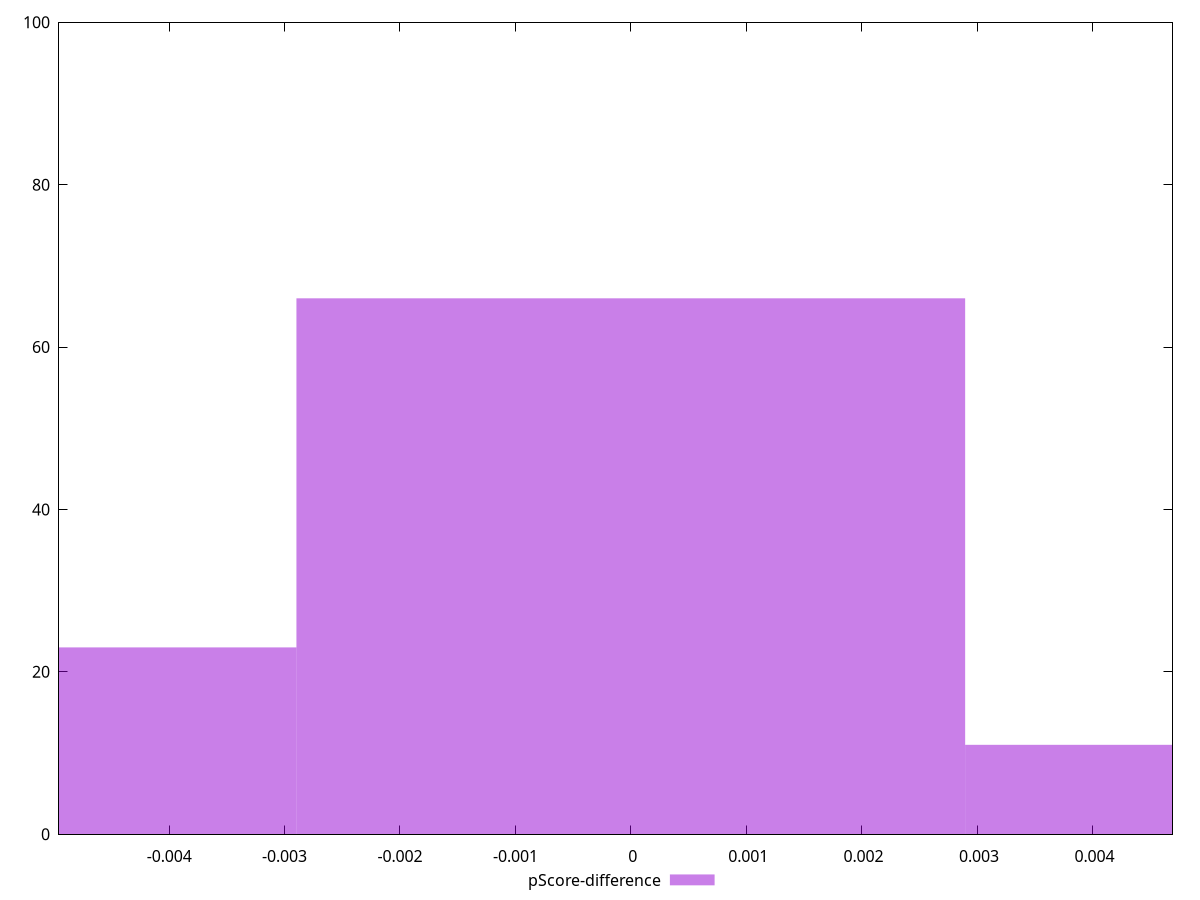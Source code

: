 reset

$pScoreDifference <<EOF
0 66
-0.00579419005635649 23
0.00579419005635649 11
EOF

set key outside below
set boxwidth 0.00579419005635649
set xrange [-0.004954404027099013:0.004693680011567003]
set yrange [0:100]
set trange [0:100]
set style fill transparent solid 0.5 noborder
set terminal svg size 640, 490 enhanced background rgb 'white'
set output "report_00025_2021-02-22T21:38:55.199Z/total-blocking-time/samples/pages+cached+noadtech/pScore-difference/histogram.svg"

plot $pScoreDifference title "pScore-difference" with boxes

reset
